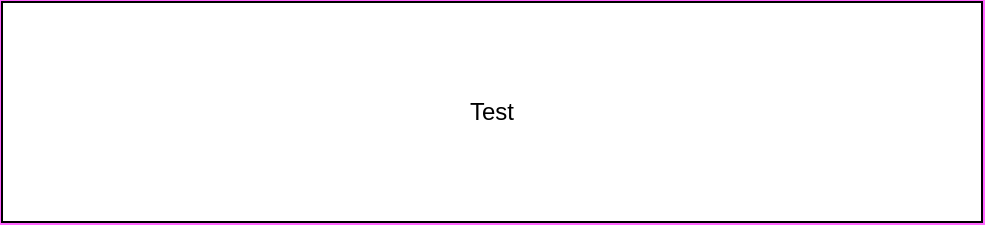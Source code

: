 <mxfile version="21.3.4" type="device">
  <diagram name="Страница 1" id="Tk0heQ0ry-eu_fY6yRR6">
    <mxGraphModel dx="2394" dy="1557" grid="1" gridSize="10" guides="1" tooltips="1" connect="1" arrows="1" fold="1" page="1" pageScale="1" pageWidth="827" pageHeight="1169" background="#FF66FF" math="0" shadow="0">
      <root>
        <mxCell id="0" />
        <mxCell id="1" parent="0" />
        <mxCell id="sGSAAn851OBY-35ecato-1" value="Test" style="rounded=0;whiteSpace=wrap;html=1;" parent="1" vertex="1">
          <mxGeometry x="160" y="140" width="490" height="110" as="geometry" />
        </mxCell>
      </root>
    </mxGraphModel>
  </diagram>
</mxfile>
